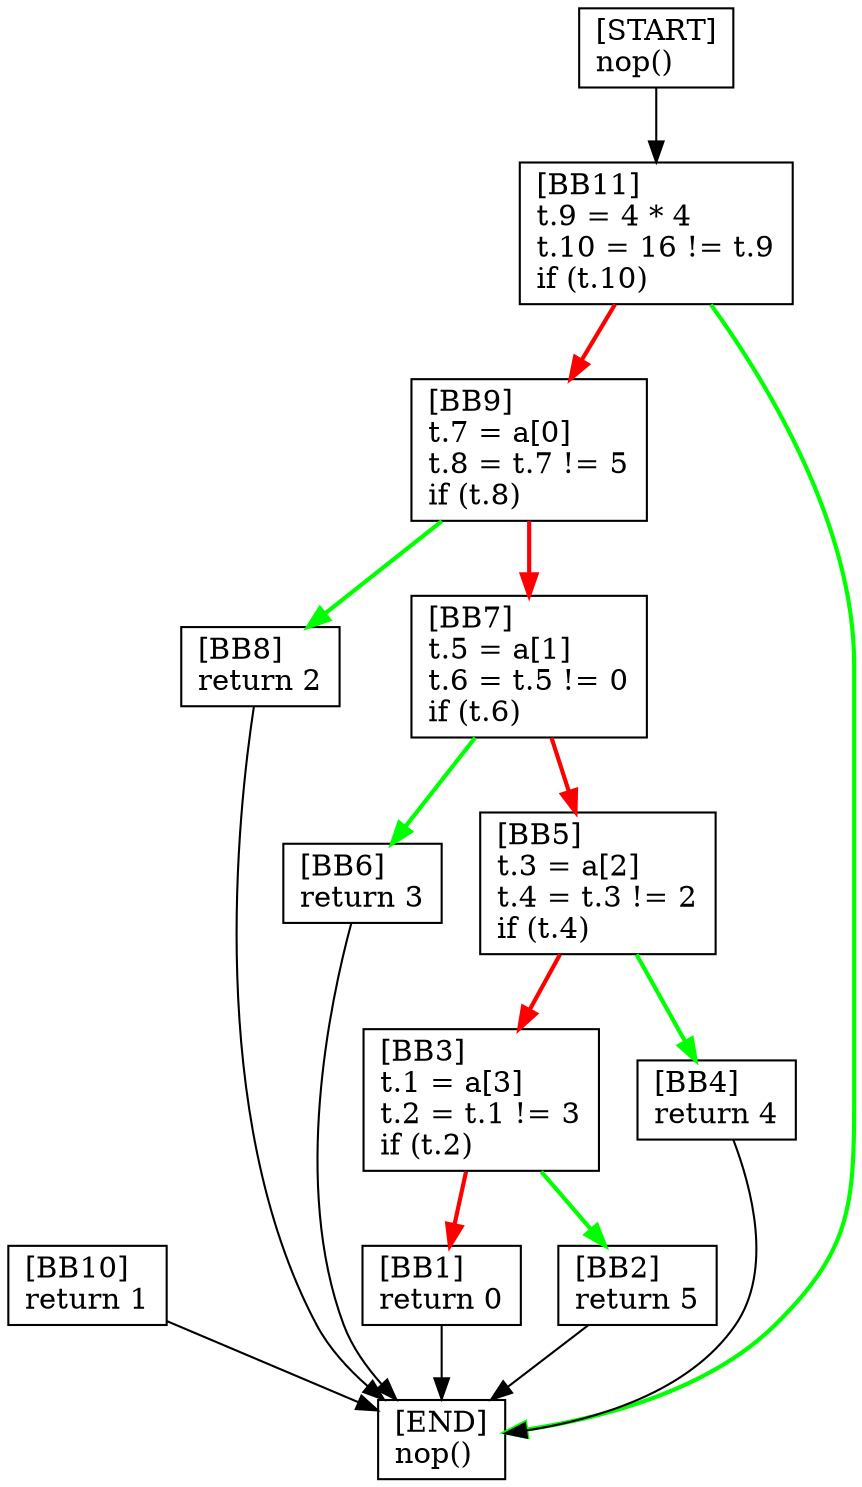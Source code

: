 digraph {
  node [shape=box]
  BB11 [label="[BB11]\lt.9 = 4 * 4\lt.10 = 16 != t.9\lif (t.10)\l"];
  BB10 [label="[BB10]\lreturn 1\l"];
  BB9 [label="[BB9]\lt.7 = a[0]\lt.8 = t.7 != 5\lif (t.8)\l"];
  BB8 [label="[BB8]\lreturn 2\l"];
  BB7 [label="[BB7]\lt.5 = a[1]\lt.6 = t.5 != 0\lif (t.6)\l"];
  BB6 [label="[BB6]\lreturn 3\l"];
  BB1 [label="[BB1]\lreturn 0\l"];
  START [label="[START]\lnop()\l"];
  END [label="[END]\lnop()\l"];
  BB2 [label="[BB2]\lreturn 5\l"];
  BB3 [label="[BB3]\lt.1 = a[3]\lt.2 = t.1 != 3\lif (t.2)\l"];
  BB4 [label="[BB4]\lreturn 4\l"];
  BB5 [label="[BB5]\lt.3 = a[2]\lt.4 = t.3 != 2\lif (t.4)\l"];
  BB7 -> BB6 [color=green, penwidth=2];
  BB6 -> END;
  BB7 -> BB5 [color=red, penwidth=2];
  BB9 -> BB8 [color=green, penwidth=2];
  BB8 -> END;
  BB3 -> BB1 [color=red, penwidth=2];
  BB11 -> BB9 [color=red, penwidth=2];
  BB9 -> BB7 [color=red, penwidth=2];
  BB4 -> END;
  BB5 -> BB4 [color=green, penwidth=2];
  BB11 -> END [color=green, penwidth=2];
  BB2 -> END;
  BB3 -> BB2 [color=green, penwidth=2];
  START -> BB11;
  BB5 -> BB3 [color=red, penwidth=2];
  BB1 -> END;
  BB10 -> END;
}
